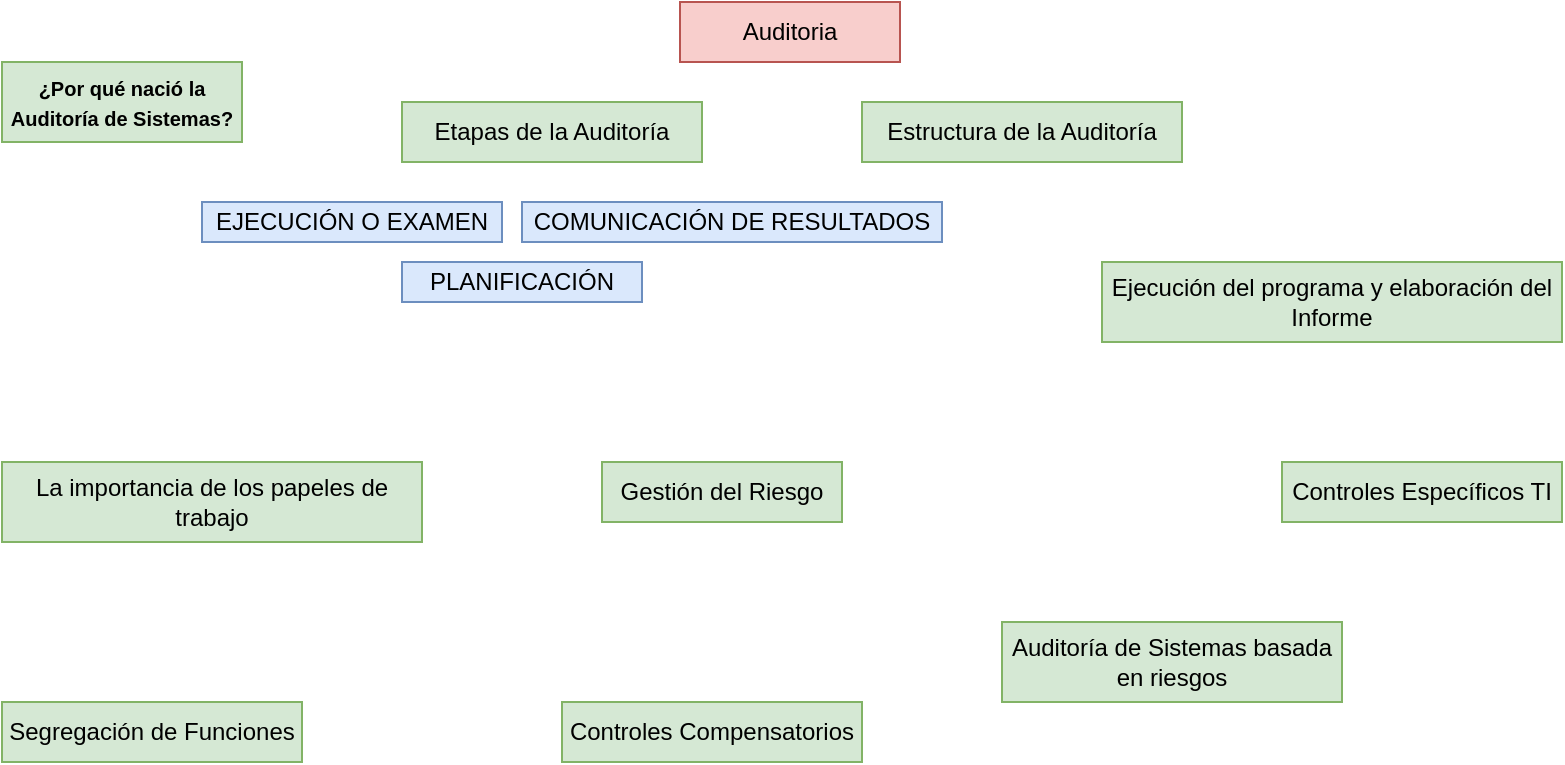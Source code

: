 <mxfile version="13.8.1" type="github">
  <diagram id="YVxtChNPSDXd9bMHDPXW" name="Page-1">
    <mxGraphModel dx="549" dy="784" grid="1" gridSize="10" guides="1" tooltips="1" connect="1" arrows="1" fold="1" page="1" pageScale="1" pageWidth="827" pageHeight="1169" math="0" shadow="0">
      <root>
        <mxCell id="0" />
        <mxCell id="1" parent="0" />
        <mxCell id="dwQDwPdK_Mq-OzkKrwxO-1" value="Auditoria" style="rounded=0;whiteSpace=wrap;html=1;fillColor=#f8cecc;strokeColor=#b85450;" vertex="1" parent="1">
          <mxGeometry x="359" y="10" width="110" height="30" as="geometry" />
        </mxCell>
        <mxCell id="dwQDwPdK_Mq-OzkKrwxO-3" value="&lt;font face=&quot;arial&quot;&gt;&lt;span style=&quot;font-size: 10px&quot;&gt;&lt;b&gt;¿Por qué nació la Auditoría de Sistemas?&lt;/b&gt;&lt;/span&gt;&lt;/font&gt;" style="rounded=0;whiteSpace=wrap;html=1;fillColor=#d5e8d4;strokeColor=#82b366;" vertex="1" parent="1">
          <mxGeometry x="20" y="40" width="120" height="40" as="geometry" />
        </mxCell>
        <mxCell id="dwQDwPdK_Mq-OzkKrwxO-4" value="Etapas de la Auditoría" style="rounded=0;whiteSpace=wrap;html=1;fillColor=#d5e8d4;strokeColor=#82b366;" vertex="1" parent="1">
          <mxGeometry x="220" y="60" width="150" height="30" as="geometry" />
        </mxCell>
        <mxCell id="dwQDwPdK_Mq-OzkKrwxO-5" value="EJECUCIÓN O EXAMEN" style="rounded=0;whiteSpace=wrap;html=1;fillColor=#dae8fc;strokeColor=#6c8ebf;" vertex="1" parent="1">
          <mxGeometry x="120" y="110" width="150" height="20" as="geometry" />
        </mxCell>
        <mxCell id="dwQDwPdK_Mq-OzkKrwxO-6" value="COMUNICACIÓN DE RESULTADOS" style="rounded=0;whiteSpace=wrap;html=1;fillColor=#dae8fc;strokeColor=#6c8ebf;" vertex="1" parent="1">
          <mxGeometry x="280" y="110" width="210" height="20" as="geometry" />
        </mxCell>
        <mxCell id="dwQDwPdK_Mq-OzkKrwxO-7" value="PLANIFICACIÓN" style="rounded=0;whiteSpace=wrap;html=1;fillColor=#dae8fc;strokeColor=#6c8ebf;" vertex="1" parent="1">
          <mxGeometry x="220" y="140" width="120" height="20" as="geometry" />
        </mxCell>
        <mxCell id="dwQDwPdK_Mq-OzkKrwxO-9" value="Estructura de la Auditoría" style="rounded=0;whiteSpace=wrap;html=1;fillColor=#d5e8d4;strokeColor=#82b366;" vertex="1" parent="1">
          <mxGeometry x="450" y="60" width="160" height="30" as="geometry" />
        </mxCell>
        <mxCell id="dwQDwPdK_Mq-OzkKrwxO-10" value="Ejecución del programa y elaboración del Informe" style="rounded=0;whiteSpace=wrap;html=1;fillColor=#d5e8d4;strokeColor=#82b366;" vertex="1" parent="1">
          <mxGeometry x="570" y="140" width="230" height="40" as="geometry" />
        </mxCell>
        <mxCell id="dwQDwPdK_Mq-OzkKrwxO-11" value="La importancia de los papeles de trabajo" style="rounded=0;whiteSpace=wrap;html=1;fillColor=#d5e8d4;strokeColor=#82b366;" vertex="1" parent="1">
          <mxGeometry x="20" y="240" width="210" height="40" as="geometry" />
        </mxCell>
        <mxCell id="dwQDwPdK_Mq-OzkKrwxO-12" value="Gestión del Riesgo" style="rounded=0;whiteSpace=wrap;html=1;fillColor=#d5e8d4;strokeColor=#82b366;" vertex="1" parent="1">
          <mxGeometry x="320" y="240" width="120" height="30" as="geometry" />
        </mxCell>
        <mxCell id="dwQDwPdK_Mq-OzkKrwxO-13" value="Controles Específicos TI" style="rounded=0;whiteSpace=wrap;html=1;fillColor=#d5e8d4;strokeColor=#82b366;" vertex="1" parent="1">
          <mxGeometry x="660" y="240" width="140" height="30" as="geometry" />
        </mxCell>
        <mxCell id="dwQDwPdK_Mq-OzkKrwxO-14" value="Segregación de Funciones" style="rounded=0;whiteSpace=wrap;html=1;fillColor=#d5e8d4;strokeColor=#82b366;" vertex="1" parent="1">
          <mxGeometry x="20" y="360" width="150" height="30" as="geometry" />
        </mxCell>
        <mxCell id="dwQDwPdK_Mq-OzkKrwxO-15" value="Controles Compensatorios" style="rounded=0;whiteSpace=wrap;html=1;fillColor=#d5e8d4;strokeColor=#82b366;" vertex="1" parent="1">
          <mxGeometry x="300" y="360" width="150" height="30" as="geometry" />
        </mxCell>
        <mxCell id="dwQDwPdK_Mq-OzkKrwxO-16" value="Auditoría de Sistemas basada en riesgos" style="rounded=0;whiteSpace=wrap;html=1;fillColor=#d5e8d4;strokeColor=#82b366;" vertex="1" parent="1">
          <mxGeometry x="520" y="320" width="170" height="40" as="geometry" />
        </mxCell>
      </root>
    </mxGraphModel>
  </diagram>
</mxfile>
